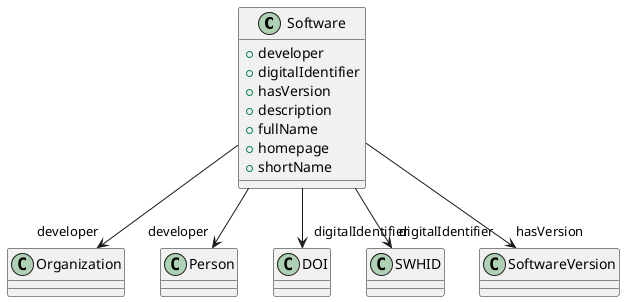 @startuml
class Software {
+developer
+digitalIdentifier
+hasVersion
+description
+fullName
+homepage
+shortName

}
Software -d-> "developer" Organization
Software -d-> "developer" Person
Software -d-> "digitalIdentifier" DOI
Software -d-> "digitalIdentifier" SWHID
Software -d-> "hasVersion" SoftwareVersion

@enduml